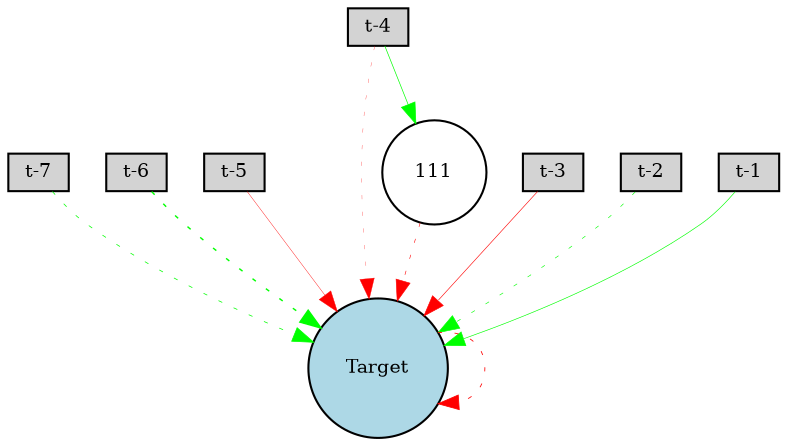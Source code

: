 digraph {
	node [fontsize=9 height=0.2 shape=circle width=0.2]
	"t-7" [fillcolor=lightgray shape=box style=filled]
	"t-6" [fillcolor=lightgray shape=box style=filled]
	"t-5" [fillcolor=lightgray shape=box style=filled]
	"t-4" [fillcolor=lightgray shape=box style=filled]
	"t-3" [fillcolor=lightgray shape=box style=filled]
	"t-2" [fillcolor=lightgray shape=box style=filled]
	"t-1" [fillcolor=lightgray shape=box style=filled]
	Target [fillcolor=lightblue style=filled]
	111 [fillcolor=white style=filled]
	"t-7" -> Target [color=green penwidth=0.3519362657536306 style=dotted]
	"t-6" -> Target [color=green penwidth=0.6785842472707365 style=dotted]
	"t-5" -> Target [color=red penwidth=0.19184588861934374 style=solid]
	"t-4" -> Target [color=red penwidth=0.13610153560065863 style=dotted]
	"t-3" -> Target [color=red penwidth=0.28718819973942794 style=solid]
	"t-2" -> Target [color=green penwidth=0.2931209272427632 style=dotted]
	"t-1" -> Target [color=green penwidth=0.30291928048224415 style=solid]
	Target -> Target [color=red penwidth=0.3920318914953198 style=dotted]
	"t-4" -> 111 [color=green penwidth=0.32550871862316466 style=solid]
	111 -> Target [color=red penwidth=0.27816721545124107 style=dotted]
}
